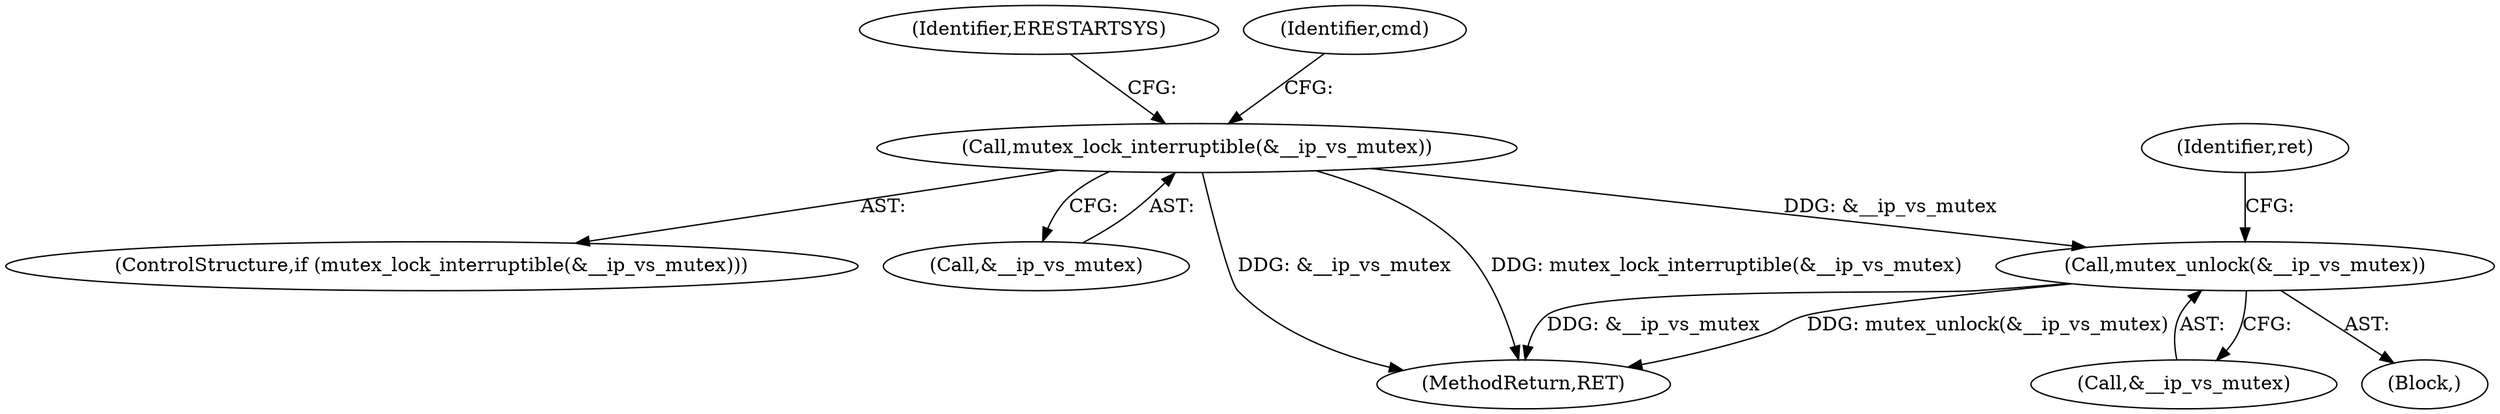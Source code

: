 digraph "0_linux_04bcef2a83f40c6db24222b27a52892cba39dffb@API" {
"1000152" [label="(Call,mutex_lock_interruptible(&__ip_vs_mutex))"];
"1000493" [label="(Call,mutex_unlock(&__ip_vs_mutex))"];
"1000497" [label="(Identifier,ret)"];
"1000153" [label="(Call,&__ip_vs_mutex)"];
"1000151" [label="(ControlStructure,if (mutex_lock_interruptible(&__ip_vs_mutex)))"];
"1000157" [label="(Identifier,ERESTARTSYS)"];
"1000159" [label="(Identifier,cmd)"];
"1000498" [label="(MethodReturn,RET)"];
"1000105" [label="(Block,)"];
"1000152" [label="(Call,mutex_lock_interruptible(&__ip_vs_mutex))"];
"1000494" [label="(Call,&__ip_vs_mutex)"];
"1000493" [label="(Call,mutex_unlock(&__ip_vs_mutex))"];
"1000152" -> "1000151"  [label="AST: "];
"1000152" -> "1000153"  [label="CFG: "];
"1000153" -> "1000152"  [label="AST: "];
"1000157" -> "1000152"  [label="CFG: "];
"1000159" -> "1000152"  [label="CFG: "];
"1000152" -> "1000498"  [label="DDG: mutex_lock_interruptible(&__ip_vs_mutex)"];
"1000152" -> "1000498"  [label="DDG: &__ip_vs_mutex"];
"1000152" -> "1000493"  [label="DDG: &__ip_vs_mutex"];
"1000493" -> "1000105"  [label="AST: "];
"1000493" -> "1000494"  [label="CFG: "];
"1000494" -> "1000493"  [label="AST: "];
"1000497" -> "1000493"  [label="CFG: "];
"1000493" -> "1000498"  [label="DDG: &__ip_vs_mutex"];
"1000493" -> "1000498"  [label="DDG: mutex_unlock(&__ip_vs_mutex)"];
}
